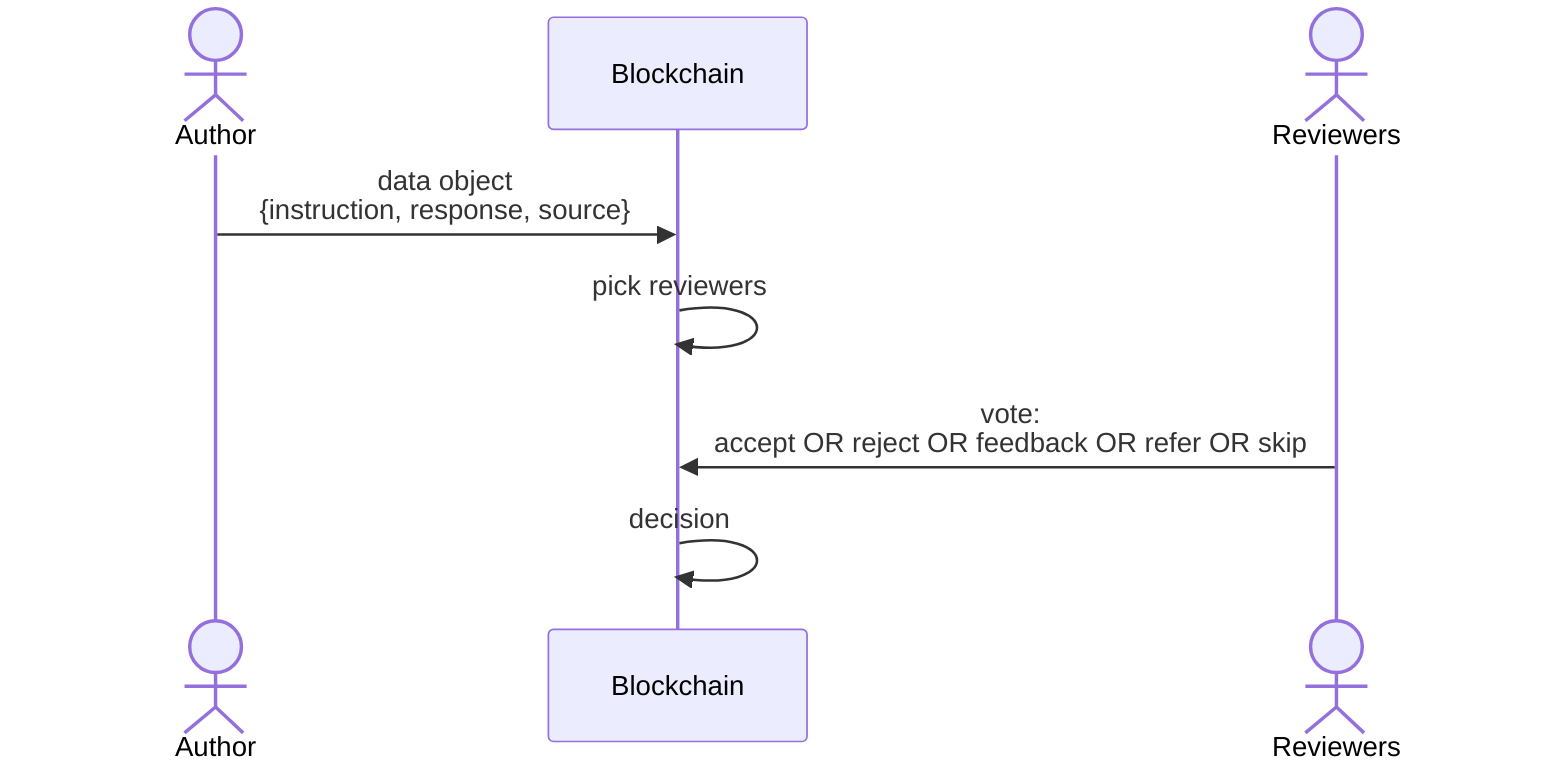 sequenceDiagram
  actor a as Author
  participant b as Blockchain
  actor r as Reviewers
  a ->> b: data object<br/>{instruction, response, source}
  b ->> b: pick reviewers
  r ->> b: vote:<br/>accept OR reject OR feedback OR refer OR skip
  b ->> b: decision